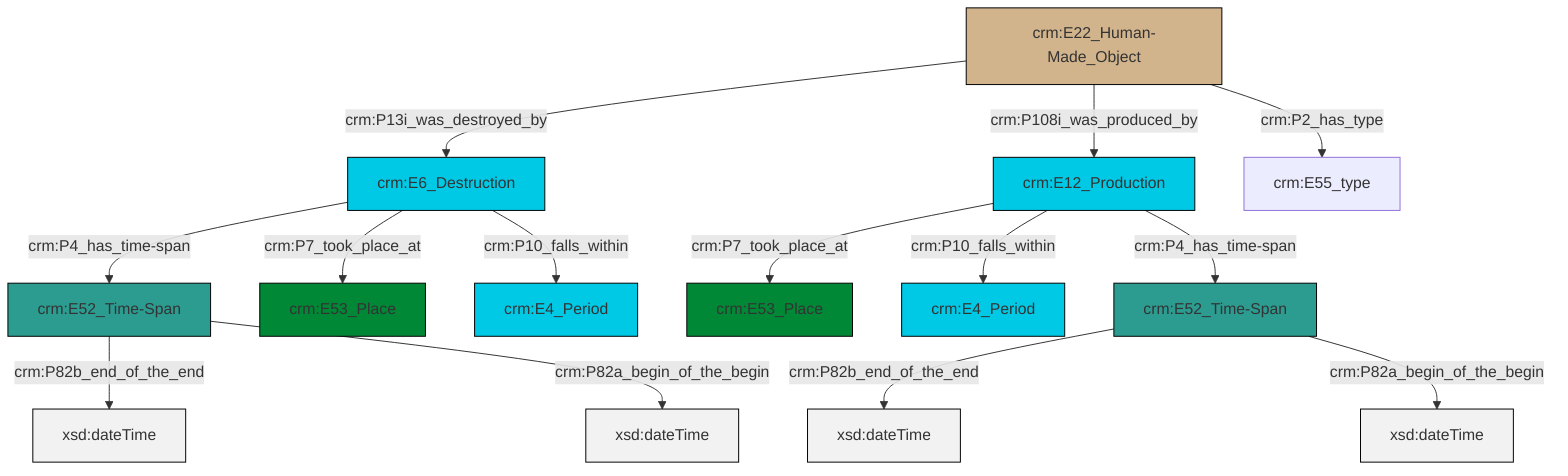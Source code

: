 graph TD
classDef Literal fill:#f2f2f2,stroke:#000000;
classDef CRM_Entity fill:#FFFFFF,stroke:#000000;
classDef Temporal_Entity fill:#00C9E6, stroke:#000000;
classDef Type fill:#E18312, stroke:#000000;
classDef Time-Span fill:#2C9C91, stroke:#000000;
classDef Appellation fill:#FFEB7F, stroke:#000000;
classDef Place fill:#008836, stroke:#000000;
classDef Persistent_Item fill:#B266B2, stroke:#000000;
classDef Conceptual_Object fill:#FFD700, stroke:#000000;
classDef Physical_Thing fill:#D2B48C, stroke:#000000;
classDef Actor fill:#f58aad, stroke:#000000;
classDef PC_Classes fill:#4ce600, stroke:#000000;
classDef Multi fill:#cccccc,stroke:#000000;

4["crm:E6_Destruction"]:::Temporal_Entity -->|crm:P4_has_time-span| 5["crm:E52_Time-Span"]:::Time-Span
5["crm:E52_Time-Span"]:::Time-Span -->|crm:P82b_end_of_the_end| 6[xsd:dateTime]:::Literal
7["crm:E22_Human-Made_Object"]:::Physical_Thing -->|crm:P13i_was_destroyed_by| 4["crm:E6_Destruction"]:::Temporal_Entity
8["crm:E52_Time-Span"]:::Time-Span -->|crm:P82b_end_of_the_end| 9[xsd:dateTime]:::Literal
4["crm:E6_Destruction"]:::Temporal_Entity -->|crm:P7_took_place_at| 10["crm:E53_Place"]:::Place
4["crm:E6_Destruction"]:::Temporal_Entity -->|crm:P10_falls_within| 12["crm:E4_Period"]:::Temporal_Entity
8["crm:E52_Time-Span"]:::Time-Span -->|crm:P82a_begin_of_the_begin| 13[xsd:dateTime]:::Literal
14["crm:E12_Production"]:::Temporal_Entity -->|crm:P7_took_place_at| 2["crm:E53_Place"]:::Place
14["crm:E12_Production"]:::Temporal_Entity -->|crm:P10_falls_within| 0["crm:E4_Period"]:::Temporal_Entity
5["crm:E52_Time-Span"]:::Time-Span -->|crm:P82a_begin_of_the_begin| 18[xsd:dateTime]:::Literal
14["crm:E12_Production"]:::Temporal_Entity -->|crm:P4_has_time-span| 8["crm:E52_Time-Span"]:::Time-Span
7["crm:E22_Human-Made_Object"]:::Physical_Thing -->|crm:P108i_was_produced_by| 14["crm:E12_Production"]:::Temporal_Entity
7["crm:E22_Human-Made_Object"]:::Physical_Thing -->|crm:P2_has_type| 20["crm:E55_type"]:::Default